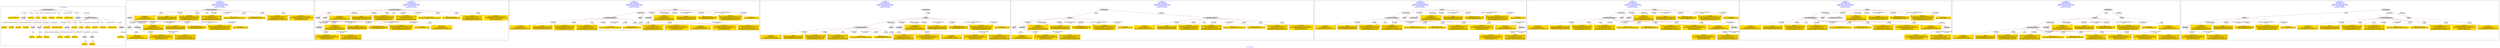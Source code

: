 digraph n0 {
fontcolor="blue"
remincross="true"
label="s21-s-met.json"
subgraph cluster_0 {
label="1-correct model"
n2[style="filled",color="white",fillcolor="lightgray",label="CulturalHeritageObject1"];
n3[shape="plaintext",style="filled",fillcolor="gold",label="dateOfEndOfCreation"];
n4[style="filled",color="white",fillcolor="lightgray",label="Person2"];
n5[shape="plaintext",style="filled",fillcolor="gold",label="dimensions"];
n6[shape="plaintext",style="filled",fillcolor="gold",label="medium"];
n7[shape="plaintext",style="filled",fillcolor="gold",label="creditLine"];
n8[shape="plaintext",style="filled",fillcolor="gold",label="provenance"];
n9[shape="plaintext",style="filled",fillcolor="gold",label="artworkTitle"];
n10[shape="plaintext",style="filled",fillcolor="gold",label="accessionNumber"];
n11[style="filled",color="white",fillcolor="lightgray",label="Concept1"];
n12[style="filled",color="white",fillcolor="lightgray",label="CulturalHeritageObject2"];
n13[shape="plaintext",style="filled",fillcolor="gold",label="dateOfEndOfCreation"];
n14[style="filled",color="white",fillcolor="lightgray",label="Person1"];
n15[shape="plaintext",style="filled",fillcolor="gold",label="dimensions"];
n16[shape="plaintext",style="filled",fillcolor="gold",label="medium"];
n17[shape="plaintext",style="filled",fillcolor="gold",label="creditLine"];
n18[shape="plaintext",style="filled",fillcolor="gold",label="provenance"];
n19[shape="plaintext",style="filled",fillcolor="gold",label="artworkTitle"];
n20[shape="plaintext",style="filled",fillcolor="gold",label="accessionNumber"];
n21[style="filled",color="white",fillcolor="lightgray",label="Concept2"];
n22[shape="plaintext",style="filled",fillcolor="gold",label="nationality"];
n23[shape="plaintext",style="filled",fillcolor="gold",label="birthDate"];
n24[shape="plaintext",style="filled",fillcolor="gold",label="deathDate"];
n25[shape="plaintext",style="filled",fillcolor="gold",label="artistName"];
n26[style="filled",color="white",fillcolor="lightgray",label="Place1"];
n27[style="filled",color="white",fillcolor="lightgray",label="Place2"];
n28[shape="plaintext",style="filled",fillcolor="gold",label="nationality"];
n29[shape="plaintext",style="filled",fillcolor="gold",label="birthDate"];
n30[shape="plaintext",style="filled",fillcolor="gold",label="deathDate"];
n31[shape="plaintext",style="filled",fillcolor="gold",label="artistName"];
n32[style="filled",color="white",fillcolor="lightgray",label="Place3"];
n33[style="filled",color="white",fillcolor="lightgray",label="Place4"];
n34[shape="plaintext",style="filled",fillcolor="gold",label="birthPlace"];
n35[shape="plaintext",style="filled",fillcolor="gold",label="deathPlace"];
n36[shape="plaintext",style="filled",fillcolor="gold",label="birthPlace"];
n37[shape="plaintext",style="filled",fillcolor="gold",label="deathPlace"];
n38[shape="plaintext",style="filled",fillcolor="gold",label="classification"];
n39[shape="plaintext",style="filled",fillcolor="gold",label="classification"];
}
subgraph cluster_1 {
label="candidate 0\nlink coherence:0.0\nnode coherence:0.0\nconfidence:0.5348251834902003\nmapping score:0.3032750611634001\ncost:1900.010002\n-precision:0.21-recall:0.11"
n41[style="filled",color="white",fillcolor="lightgray",label="CulturalHeritageObject1"];
n42[style="filled",color="white",fillcolor="lightgray",label="Person1"];
n43[style="filled",color="white",fillcolor="lightgray",label="Place1"];
n44[style="filled",color="white",fillcolor="lightgray",label="Document1"];
n45[shape="plaintext",style="filled",fillcolor="gold",label="provenance\n[Place,label,0.87]\n[Person,dateOfDeath,0.087]\n[CulturalHeritageObject,provenance,0.043]"];
n46[shape="plaintext",style="filled",fillcolor="gold",label="medium\n[CulturalHeritageObject,medium,0.862]\n[CulturalHeritageObject,description,0.13]\n[Person,biographicalInformation,0.009]"];
n47[shape="plaintext",style="filled",fillcolor="gold",label="provenance\n[Place,label,0.87]\n[Person,dateOfDeath,0.087]\n[CulturalHeritageObject,provenance,0.043]"];
n48[shape="plaintext",style="filled",fillcolor="gold",label="dimensions\n[CulturalHeritageObject,extent,0.929]\n[CulturalHeritageObject,accessionNumber,0.036]\n[Person,dateOfBirth,0.021]\n[Document,classLink,0.013]"];
n49[shape="plaintext",style="filled",fillcolor="gold",label="artworkTitle\n[CulturalHeritageObject,description,0.558]\n[Person,biographicalInformation,0.393]\n[CulturalHeritageObject,title,0.029]\n[CulturalHeritageObject,extent,0.02]"];
n50[shape="plaintext",style="filled",fillcolor="gold",label="birthPlace\n[Place,label,0.669]\n[Person,dateOfBirth,0.212]\n[Person,biographicalInformation,0.065]\n[CulturalHeritageObject,description,0.055]"];
n51[shape="plaintext",style="filled",fillcolor="gold",label="artworkTitle\n[CulturalHeritageObject,description,0.514]\n[Concept,prefLabel,0.222]\n[Document,columnSubClassOfLink,0.178]\n[CulturalHeritageObject,provenance,0.086]"];
n52[shape="plaintext",style="filled",fillcolor="gold",label="medium\n[CulturalHeritageObject,medium,0.862]\n[CulturalHeritageObject,description,0.13]\n[Person,biographicalInformation,0.009]"];
n53[shape="plaintext",style="filled",fillcolor="gold",label="dateOfEndOfCreation\n[CulturalHeritageObject,created,0.556]\n[Person,dateOfDeath,0.444]"];
n54[shape="plaintext",style="filled",fillcolor="gold",label="accessionNumber\n[CulturalHeritageObject,accessionNumber,1.0]"];
n55[shape="plaintext",style="filled",fillcolor="gold",label="dateOfEndOfCreation\n[CulturalHeritageObject,created,1.0]"];
n56[shape="plaintext",style="filled",fillcolor="gold",label="nationality\n[Person,countryAssociatedWithThePerson,0.715]\n[CulturalHeritageObject,provenance,0.129]\n[CulturalHeritageObject,description,0.095]\n[Person,biographicalInformation,0.062]"];
n57[shape="plaintext",style="filled",fillcolor="gold",label="creditLine\n[CulturalHeritageObject,provenance,0.634]\n[Document,classLink,0.143]\n[Document,columnSubClassOfLink,0.126]\n[CulturalHeritageObject,description,0.096]"];
n58[shape="plaintext",style="filled",fillcolor="gold",label="creditLine\n[CulturalHeritageObject,rights,0.792]\n[Document,classLink,0.125]\n[CulturalHeritageObject,extent,0.052]\n[CulturalHeritageObject,description,0.031]"];
n59[shape="plaintext",style="filled",fillcolor="gold",label="artistName\n[Person,nameOfThePerson,1.0]"];
n60[shape="plaintext",style="filled",fillcolor="gold",label="dimensions\n[CulturalHeritageObject,extent,0.929]\n[CulturalHeritageObject,accessionNumber,0.036]\n[Person,dateOfBirth,0.021]\n[Document,classLink,0.013]"];
}
subgraph cluster_2 {
label="candidate 1\nlink coherence:0.0\nnode coherence:0.0\nconfidence:0.5348251834902003\nmapping score:0.3032750611634001\ncost:1900.020004\n-precision:0.21-recall:0.11"
n62[style="filled",color="white",fillcolor="lightgray",label="CulturalHeritageObject1"];
n63[style="filled",color="white",fillcolor="lightgray",label="Person1"];
n64[style="filled",color="white",fillcolor="lightgray",label="Place1"];
n65[style="filled",color="white",fillcolor="lightgray",label="Document1"];
n66[shape="plaintext",style="filled",fillcolor="gold",label="provenance\n[Place,label,0.87]\n[Person,dateOfDeath,0.087]\n[CulturalHeritageObject,provenance,0.043]"];
n67[shape="plaintext",style="filled",fillcolor="gold",label="medium\n[CulturalHeritageObject,medium,0.862]\n[CulturalHeritageObject,description,0.13]\n[Person,biographicalInformation,0.009]"];
n68[shape="plaintext",style="filled",fillcolor="gold",label="provenance\n[Place,label,0.87]\n[Person,dateOfDeath,0.087]\n[CulturalHeritageObject,provenance,0.043]"];
n69[shape="plaintext",style="filled",fillcolor="gold",label="dimensions\n[CulturalHeritageObject,extent,0.929]\n[CulturalHeritageObject,accessionNumber,0.036]\n[Person,dateOfBirth,0.021]\n[Document,classLink,0.013]"];
n70[shape="plaintext",style="filled",fillcolor="gold",label="artworkTitle\n[CulturalHeritageObject,description,0.558]\n[Person,biographicalInformation,0.393]\n[CulturalHeritageObject,title,0.029]\n[CulturalHeritageObject,extent,0.02]"];
n71[shape="plaintext",style="filled",fillcolor="gold",label="birthPlace\n[Place,label,0.669]\n[Person,dateOfBirth,0.212]\n[Person,biographicalInformation,0.065]\n[CulturalHeritageObject,description,0.055]"];
n72[shape="plaintext",style="filled",fillcolor="gold",label="artworkTitle\n[CulturalHeritageObject,description,0.514]\n[Concept,prefLabel,0.222]\n[Document,columnSubClassOfLink,0.178]\n[CulturalHeritageObject,provenance,0.086]"];
n73[shape="plaintext",style="filled",fillcolor="gold",label="medium\n[CulturalHeritageObject,medium,0.862]\n[CulturalHeritageObject,description,0.13]\n[Person,biographicalInformation,0.009]"];
n74[shape="plaintext",style="filled",fillcolor="gold",label="dateOfEndOfCreation\n[CulturalHeritageObject,created,0.556]\n[Person,dateOfDeath,0.444]"];
n75[shape="plaintext",style="filled",fillcolor="gold",label="accessionNumber\n[CulturalHeritageObject,accessionNumber,1.0]"];
n76[shape="plaintext",style="filled",fillcolor="gold",label="dateOfEndOfCreation\n[CulturalHeritageObject,created,1.0]"];
n77[shape="plaintext",style="filled",fillcolor="gold",label="nationality\n[Person,countryAssociatedWithThePerson,0.715]\n[CulturalHeritageObject,provenance,0.129]\n[CulturalHeritageObject,description,0.095]\n[Person,biographicalInformation,0.062]"];
n78[shape="plaintext",style="filled",fillcolor="gold",label="creditLine\n[CulturalHeritageObject,provenance,0.634]\n[Document,classLink,0.143]\n[Document,columnSubClassOfLink,0.126]\n[CulturalHeritageObject,description,0.096]"];
n79[shape="plaintext",style="filled",fillcolor="gold",label="creditLine\n[CulturalHeritageObject,rights,0.792]\n[Document,classLink,0.125]\n[CulturalHeritageObject,extent,0.052]\n[CulturalHeritageObject,description,0.031]"];
n80[shape="plaintext",style="filled",fillcolor="gold",label="artistName\n[Person,nameOfThePerson,1.0]"];
n81[shape="plaintext",style="filled",fillcolor="gold",label="dimensions\n[CulturalHeritageObject,extent,0.929]\n[CulturalHeritageObject,accessionNumber,0.036]\n[Person,dateOfBirth,0.021]\n[Document,classLink,0.013]"];
}
subgraph cluster_3 {
label="candidate 2\nlink coherence:0.0\nnode coherence:0.0\nconfidence:0.5348251834902003\nmapping score:0.3032750611634001\ncost:1900.020004\n-precision:0.21-recall:0.11"
n83[style="filled",color="white",fillcolor="lightgray",label="Person1"];
n84[style="filled",color="white",fillcolor="lightgray",label="CulturalHeritageObject1"];
n85[style="filled",color="white",fillcolor="lightgray",label="Place1"];
n86[style="filled",color="white",fillcolor="lightgray",label="Document1"];
n87[shape="plaintext",style="filled",fillcolor="gold",label="provenance\n[Place,label,0.87]\n[Person,dateOfDeath,0.087]\n[CulturalHeritageObject,provenance,0.043]"];
n88[shape="plaintext",style="filled",fillcolor="gold",label="medium\n[CulturalHeritageObject,medium,0.862]\n[CulturalHeritageObject,description,0.13]\n[Person,biographicalInformation,0.009]"];
n89[shape="plaintext",style="filled",fillcolor="gold",label="provenance\n[Place,label,0.87]\n[Person,dateOfDeath,0.087]\n[CulturalHeritageObject,provenance,0.043]"];
n90[shape="plaintext",style="filled",fillcolor="gold",label="dimensions\n[CulturalHeritageObject,extent,0.929]\n[CulturalHeritageObject,accessionNumber,0.036]\n[Person,dateOfBirth,0.021]\n[Document,classLink,0.013]"];
n91[shape="plaintext",style="filled",fillcolor="gold",label="artworkTitle\n[CulturalHeritageObject,description,0.558]\n[Person,biographicalInformation,0.393]\n[CulturalHeritageObject,title,0.029]\n[CulturalHeritageObject,extent,0.02]"];
n92[shape="plaintext",style="filled",fillcolor="gold",label="birthPlace\n[Place,label,0.669]\n[Person,dateOfBirth,0.212]\n[Person,biographicalInformation,0.065]\n[CulturalHeritageObject,description,0.055]"];
n93[shape="plaintext",style="filled",fillcolor="gold",label="artworkTitle\n[CulturalHeritageObject,description,0.514]\n[Concept,prefLabel,0.222]\n[Document,columnSubClassOfLink,0.178]\n[CulturalHeritageObject,provenance,0.086]"];
n94[shape="plaintext",style="filled",fillcolor="gold",label="medium\n[CulturalHeritageObject,medium,0.862]\n[CulturalHeritageObject,description,0.13]\n[Person,biographicalInformation,0.009]"];
n95[shape="plaintext",style="filled",fillcolor="gold",label="dateOfEndOfCreation\n[CulturalHeritageObject,created,0.556]\n[Person,dateOfDeath,0.444]"];
n96[shape="plaintext",style="filled",fillcolor="gold",label="accessionNumber\n[CulturalHeritageObject,accessionNumber,1.0]"];
n97[shape="plaintext",style="filled",fillcolor="gold",label="dateOfEndOfCreation\n[CulturalHeritageObject,created,1.0]"];
n98[shape="plaintext",style="filled",fillcolor="gold",label="nationality\n[Person,countryAssociatedWithThePerson,0.715]\n[CulturalHeritageObject,provenance,0.129]\n[CulturalHeritageObject,description,0.095]\n[Person,biographicalInformation,0.062]"];
n99[shape="plaintext",style="filled",fillcolor="gold",label="creditLine\n[CulturalHeritageObject,provenance,0.634]\n[Document,classLink,0.143]\n[Document,columnSubClassOfLink,0.126]\n[CulturalHeritageObject,description,0.096]"];
n100[shape="plaintext",style="filled",fillcolor="gold",label="creditLine\n[CulturalHeritageObject,rights,0.792]\n[Document,classLink,0.125]\n[CulturalHeritageObject,extent,0.052]\n[CulturalHeritageObject,description,0.031]"];
n101[shape="plaintext",style="filled",fillcolor="gold",label="artistName\n[Person,nameOfThePerson,1.0]"];
n102[shape="plaintext",style="filled",fillcolor="gold",label="dimensions\n[CulturalHeritageObject,extent,0.929]\n[CulturalHeritageObject,accessionNumber,0.036]\n[Person,dateOfBirth,0.021]\n[Document,classLink,0.013]"];
}
subgraph cluster_4 {
label="candidate 3\nlink coherence:0.0\nnode coherence:0.0\nconfidence:0.5348251834902003\nmapping score:0.3032750611634001\ncost:2000.020004\n-precision:0.2-recall:0.11"
n104[style="filled",color="white",fillcolor="lightgray",label="Person1"];
n105[style="filled",color="white",fillcolor="lightgray",label="CulturalHeritageObject1"];
n106[style="filled",color="white",fillcolor="lightgray",label="Place1"];
n107[style="filled",color="white",fillcolor="lightgray",label="Document1"];
n108[style="filled",color="white",fillcolor="lightgray",label="ProvidedCHO1"];
n109[shape="plaintext",style="filled",fillcolor="gold",label="provenance\n[Place,label,0.87]\n[Person,dateOfDeath,0.087]\n[CulturalHeritageObject,provenance,0.043]"];
n110[shape="plaintext",style="filled",fillcolor="gold",label="medium\n[CulturalHeritageObject,medium,0.862]\n[CulturalHeritageObject,description,0.13]\n[Person,biographicalInformation,0.009]"];
n111[shape="plaintext",style="filled",fillcolor="gold",label="provenance\n[Place,label,0.87]\n[Person,dateOfDeath,0.087]\n[CulturalHeritageObject,provenance,0.043]"];
n112[shape="plaintext",style="filled",fillcolor="gold",label="dimensions\n[CulturalHeritageObject,extent,0.929]\n[CulturalHeritageObject,accessionNumber,0.036]\n[Person,dateOfBirth,0.021]\n[Document,classLink,0.013]"];
n113[shape="plaintext",style="filled",fillcolor="gold",label="artworkTitle\n[CulturalHeritageObject,description,0.558]\n[Person,biographicalInformation,0.393]\n[CulturalHeritageObject,title,0.029]\n[CulturalHeritageObject,extent,0.02]"];
n114[shape="plaintext",style="filled",fillcolor="gold",label="birthPlace\n[Place,label,0.669]\n[Person,dateOfBirth,0.212]\n[Person,biographicalInformation,0.065]\n[CulturalHeritageObject,description,0.055]"];
n115[shape="plaintext",style="filled",fillcolor="gold",label="artworkTitle\n[CulturalHeritageObject,description,0.514]\n[Concept,prefLabel,0.222]\n[Document,columnSubClassOfLink,0.178]\n[CulturalHeritageObject,provenance,0.086]"];
n116[shape="plaintext",style="filled",fillcolor="gold",label="medium\n[CulturalHeritageObject,medium,0.862]\n[CulturalHeritageObject,description,0.13]\n[Person,biographicalInformation,0.009]"];
n117[shape="plaintext",style="filled",fillcolor="gold",label="dateOfEndOfCreation\n[CulturalHeritageObject,created,0.556]\n[Person,dateOfDeath,0.444]"];
n118[shape="plaintext",style="filled",fillcolor="gold",label="accessionNumber\n[CulturalHeritageObject,accessionNumber,1.0]"];
n119[shape="plaintext",style="filled",fillcolor="gold",label="dateOfEndOfCreation\n[CulturalHeritageObject,created,1.0]"];
n120[shape="plaintext",style="filled",fillcolor="gold",label="nationality\n[Person,countryAssociatedWithThePerson,0.715]\n[CulturalHeritageObject,provenance,0.129]\n[CulturalHeritageObject,description,0.095]\n[Person,biographicalInformation,0.062]"];
n121[shape="plaintext",style="filled",fillcolor="gold",label="creditLine\n[CulturalHeritageObject,provenance,0.634]\n[Document,classLink,0.143]\n[Document,columnSubClassOfLink,0.126]\n[CulturalHeritageObject,description,0.096]"];
n122[shape="plaintext",style="filled",fillcolor="gold",label="creditLine\n[CulturalHeritageObject,rights,0.792]\n[Document,classLink,0.125]\n[CulturalHeritageObject,extent,0.052]\n[CulturalHeritageObject,description,0.031]"];
n123[shape="plaintext",style="filled",fillcolor="gold",label="artistName\n[Person,nameOfThePerson,1.0]"];
n124[shape="plaintext",style="filled",fillcolor="gold",label="dimensions\n[CulturalHeritageObject,extent,0.929]\n[CulturalHeritageObject,accessionNumber,0.036]\n[Person,dateOfBirth,0.021]\n[Document,classLink,0.013]"];
}
subgraph cluster_5 {
label="candidate 4\nlink coherence:0.0\nnode coherence:0.0\nconfidence:0.5348251834902003\nmapping score:0.3032750611634001\ncost:2000.020004\n-precision:0.2-recall:0.11"
n126[style="filled",color="white",fillcolor="lightgray",label="Person1"];
n127[style="filled",color="white",fillcolor="lightgray",label="Place1"];
n128[style="filled",color="white",fillcolor="lightgray",label="Document1"];
n129[style="filled",color="white",fillcolor="lightgray",label="ProvidedCHO1"];
n130[style="filled",color="white",fillcolor="lightgray",label="CulturalHeritageObject1"];
n131[shape="plaintext",style="filled",fillcolor="gold",label="provenance\n[Place,label,0.87]\n[Person,dateOfDeath,0.087]\n[CulturalHeritageObject,provenance,0.043]"];
n132[shape="plaintext",style="filled",fillcolor="gold",label="medium\n[CulturalHeritageObject,medium,0.862]\n[CulturalHeritageObject,description,0.13]\n[Person,biographicalInformation,0.009]"];
n133[shape="plaintext",style="filled",fillcolor="gold",label="provenance\n[Place,label,0.87]\n[Person,dateOfDeath,0.087]\n[CulturalHeritageObject,provenance,0.043]"];
n134[shape="plaintext",style="filled",fillcolor="gold",label="dimensions\n[CulturalHeritageObject,extent,0.929]\n[CulturalHeritageObject,accessionNumber,0.036]\n[Person,dateOfBirth,0.021]\n[Document,classLink,0.013]"];
n135[shape="plaintext",style="filled",fillcolor="gold",label="artworkTitle\n[CulturalHeritageObject,description,0.558]\n[Person,biographicalInformation,0.393]\n[CulturalHeritageObject,title,0.029]\n[CulturalHeritageObject,extent,0.02]"];
n136[shape="plaintext",style="filled",fillcolor="gold",label="birthPlace\n[Place,label,0.669]\n[Person,dateOfBirth,0.212]\n[Person,biographicalInformation,0.065]\n[CulturalHeritageObject,description,0.055]"];
n137[shape="plaintext",style="filled",fillcolor="gold",label="artworkTitle\n[CulturalHeritageObject,description,0.514]\n[Concept,prefLabel,0.222]\n[Document,columnSubClassOfLink,0.178]\n[CulturalHeritageObject,provenance,0.086]"];
n138[shape="plaintext",style="filled",fillcolor="gold",label="medium\n[CulturalHeritageObject,medium,0.862]\n[CulturalHeritageObject,description,0.13]\n[Person,biographicalInformation,0.009]"];
n139[shape="plaintext",style="filled",fillcolor="gold",label="dateOfEndOfCreation\n[CulturalHeritageObject,created,0.556]\n[Person,dateOfDeath,0.444]"];
n140[shape="plaintext",style="filled",fillcolor="gold",label="accessionNumber\n[CulturalHeritageObject,accessionNumber,1.0]"];
n141[shape="plaintext",style="filled",fillcolor="gold",label="dateOfEndOfCreation\n[CulturalHeritageObject,created,1.0]"];
n142[shape="plaintext",style="filled",fillcolor="gold",label="nationality\n[Person,countryAssociatedWithThePerson,0.715]\n[CulturalHeritageObject,provenance,0.129]\n[CulturalHeritageObject,description,0.095]\n[Person,biographicalInformation,0.062]"];
n143[shape="plaintext",style="filled",fillcolor="gold",label="creditLine\n[CulturalHeritageObject,provenance,0.634]\n[Document,classLink,0.143]\n[Document,columnSubClassOfLink,0.126]\n[CulturalHeritageObject,description,0.096]"];
n144[shape="plaintext",style="filled",fillcolor="gold",label="creditLine\n[CulturalHeritageObject,rights,0.792]\n[Document,classLink,0.125]\n[CulturalHeritageObject,extent,0.052]\n[CulturalHeritageObject,description,0.031]"];
n145[shape="plaintext",style="filled",fillcolor="gold",label="artistName\n[Person,nameOfThePerson,1.0]"];
n146[shape="plaintext",style="filled",fillcolor="gold",label="dimensions\n[CulturalHeritageObject,extent,0.929]\n[CulturalHeritageObject,accessionNumber,0.036]\n[Person,dateOfBirth,0.021]\n[Document,classLink,0.013]"];
}
subgraph cluster_6 {
label="candidate 5\nlink coherence:0.0\nnode coherence:0.0\nconfidence:0.5348251834902003\nmapping score:0.3032750611634001\ncost:2000.020004\n-precision:0.2-recall:0.11"
n148[style="filled",color="white",fillcolor="lightgray",label="Person1"];
n149[style="filled",color="white",fillcolor="lightgray",label="CulturalHeritageObject1"];
n150[style="filled",color="white",fillcolor="lightgray",label="Place1"];
n151[style="filled",color="white",fillcolor="lightgray",label="OnlineAccount1"];
n152[style="filled",color="white",fillcolor="lightgray",label="Document1"];
n153[shape="plaintext",style="filled",fillcolor="gold",label="provenance\n[Place,label,0.87]\n[Person,dateOfDeath,0.087]\n[CulturalHeritageObject,provenance,0.043]"];
n154[shape="plaintext",style="filled",fillcolor="gold",label="medium\n[CulturalHeritageObject,medium,0.862]\n[CulturalHeritageObject,description,0.13]\n[Person,biographicalInformation,0.009]"];
n155[shape="plaintext",style="filled",fillcolor="gold",label="provenance\n[Place,label,0.87]\n[Person,dateOfDeath,0.087]\n[CulturalHeritageObject,provenance,0.043]"];
n156[shape="plaintext",style="filled",fillcolor="gold",label="dimensions\n[CulturalHeritageObject,extent,0.929]\n[CulturalHeritageObject,accessionNumber,0.036]\n[Person,dateOfBirth,0.021]\n[Document,classLink,0.013]"];
n157[shape="plaintext",style="filled",fillcolor="gold",label="artworkTitle\n[CulturalHeritageObject,description,0.558]\n[Person,biographicalInformation,0.393]\n[CulturalHeritageObject,title,0.029]\n[CulturalHeritageObject,extent,0.02]"];
n158[shape="plaintext",style="filled",fillcolor="gold",label="birthPlace\n[Place,label,0.669]\n[Person,dateOfBirth,0.212]\n[Person,biographicalInformation,0.065]\n[CulturalHeritageObject,description,0.055]"];
n159[shape="plaintext",style="filled",fillcolor="gold",label="artworkTitle\n[CulturalHeritageObject,description,0.514]\n[Concept,prefLabel,0.222]\n[Document,columnSubClassOfLink,0.178]\n[CulturalHeritageObject,provenance,0.086]"];
n160[shape="plaintext",style="filled",fillcolor="gold",label="medium\n[CulturalHeritageObject,medium,0.862]\n[CulturalHeritageObject,description,0.13]\n[Person,biographicalInformation,0.009]"];
n161[shape="plaintext",style="filled",fillcolor="gold",label="dateOfEndOfCreation\n[CulturalHeritageObject,created,0.556]\n[Person,dateOfDeath,0.444]"];
n162[shape="plaintext",style="filled",fillcolor="gold",label="accessionNumber\n[CulturalHeritageObject,accessionNumber,1.0]"];
n163[shape="plaintext",style="filled",fillcolor="gold",label="dateOfEndOfCreation\n[CulturalHeritageObject,created,1.0]"];
n164[shape="plaintext",style="filled",fillcolor="gold",label="nationality\n[Person,countryAssociatedWithThePerson,0.715]\n[CulturalHeritageObject,provenance,0.129]\n[CulturalHeritageObject,description,0.095]\n[Person,biographicalInformation,0.062]"];
n165[shape="plaintext",style="filled",fillcolor="gold",label="creditLine\n[CulturalHeritageObject,provenance,0.634]\n[Document,classLink,0.143]\n[Document,columnSubClassOfLink,0.126]\n[CulturalHeritageObject,description,0.096]"];
n166[shape="plaintext",style="filled",fillcolor="gold",label="creditLine\n[CulturalHeritageObject,rights,0.792]\n[Document,classLink,0.125]\n[CulturalHeritageObject,extent,0.052]\n[CulturalHeritageObject,description,0.031]"];
n167[shape="plaintext",style="filled",fillcolor="gold",label="artistName\n[Person,nameOfThePerson,1.0]"];
n168[shape="plaintext",style="filled",fillcolor="gold",label="dimensions\n[CulturalHeritageObject,extent,0.929]\n[CulturalHeritageObject,accessionNumber,0.036]\n[Person,dateOfBirth,0.021]\n[Document,classLink,0.013]"];
}
subgraph cluster_7 {
label="candidate 6\nlink coherence:0.0\nnode coherence:0.0\nconfidence:0.5348251834902003\nmapping score:0.3032750611634001\ncost:2000.020004\n-precision:0.2-recall:0.11"
n170[style="filled",color="white",fillcolor="lightgray",label="Person1"];
n171[style="filled",color="white",fillcolor="lightgray",label="CulturalHeritageObject1"];
n172[style="filled",color="white",fillcolor="lightgray",label="Place1"];
n173[style="filled",color="white",fillcolor="lightgray",label="Person1"];
n174[style="filled",color="white",fillcolor="lightgray",label="Document1"];
n175[shape="plaintext",style="filled",fillcolor="gold",label="provenance\n[Place,label,0.87]\n[Person,dateOfDeath,0.087]\n[CulturalHeritageObject,provenance,0.043]"];
n176[shape="plaintext",style="filled",fillcolor="gold",label="medium\n[CulturalHeritageObject,medium,0.862]\n[CulturalHeritageObject,description,0.13]\n[Person,biographicalInformation,0.009]"];
n177[shape="plaintext",style="filled",fillcolor="gold",label="provenance\n[Place,label,0.87]\n[Person,dateOfDeath,0.087]\n[CulturalHeritageObject,provenance,0.043]"];
n178[shape="plaintext",style="filled",fillcolor="gold",label="dimensions\n[CulturalHeritageObject,extent,0.929]\n[CulturalHeritageObject,accessionNumber,0.036]\n[Person,dateOfBirth,0.021]\n[Document,classLink,0.013]"];
n179[shape="plaintext",style="filled",fillcolor="gold",label="artworkTitle\n[CulturalHeritageObject,description,0.558]\n[Person,biographicalInformation,0.393]\n[CulturalHeritageObject,title,0.029]\n[CulturalHeritageObject,extent,0.02]"];
n180[shape="plaintext",style="filled",fillcolor="gold",label="birthPlace\n[Place,label,0.669]\n[Person,dateOfBirth,0.212]\n[Person,biographicalInformation,0.065]\n[CulturalHeritageObject,description,0.055]"];
n181[shape="plaintext",style="filled",fillcolor="gold",label="artworkTitle\n[CulturalHeritageObject,description,0.514]\n[Concept,prefLabel,0.222]\n[Document,columnSubClassOfLink,0.178]\n[CulturalHeritageObject,provenance,0.086]"];
n182[shape="plaintext",style="filled",fillcolor="gold",label="medium\n[CulturalHeritageObject,medium,0.862]\n[CulturalHeritageObject,description,0.13]\n[Person,biographicalInformation,0.009]"];
n183[shape="plaintext",style="filled",fillcolor="gold",label="dateOfEndOfCreation\n[CulturalHeritageObject,created,0.556]\n[Person,dateOfDeath,0.444]"];
n184[shape="plaintext",style="filled",fillcolor="gold",label="accessionNumber\n[CulturalHeritageObject,accessionNumber,1.0]"];
n185[shape="plaintext",style="filled",fillcolor="gold",label="dateOfEndOfCreation\n[CulturalHeritageObject,created,1.0]"];
n186[shape="plaintext",style="filled",fillcolor="gold",label="nationality\n[Person,countryAssociatedWithThePerson,0.715]\n[CulturalHeritageObject,provenance,0.129]\n[CulturalHeritageObject,description,0.095]\n[Person,biographicalInformation,0.062]"];
n187[shape="plaintext",style="filled",fillcolor="gold",label="creditLine\n[CulturalHeritageObject,provenance,0.634]\n[Document,classLink,0.143]\n[Document,columnSubClassOfLink,0.126]\n[CulturalHeritageObject,description,0.096]"];
n188[shape="plaintext",style="filled",fillcolor="gold",label="creditLine\n[CulturalHeritageObject,rights,0.792]\n[Document,classLink,0.125]\n[CulturalHeritageObject,extent,0.052]\n[CulturalHeritageObject,description,0.031]"];
n189[shape="plaintext",style="filled",fillcolor="gold",label="artistName\n[Person,nameOfThePerson,1.0]"];
n190[shape="plaintext",style="filled",fillcolor="gold",label="dimensions\n[CulturalHeritageObject,extent,0.929]\n[CulturalHeritageObject,accessionNumber,0.036]\n[Person,dateOfBirth,0.021]\n[Document,classLink,0.013]"];
}
subgraph cluster_8 {
label="candidate 7\nlink coherence:0.0\nnode coherence:0.0\nconfidence:0.5348251834902003\nmapping score:0.3032750611634001\ncost:2000.030006\n-precision:0.2-recall:0.11"
n192[style="filled",color="white",fillcolor="lightgray",label="Person1"];
n193[style="filled",color="white",fillcolor="lightgray",label="CulturalHeritageObject1"];
n194[style="filled",color="white",fillcolor="lightgray",label="Place1"];
n195[style="filled",color="white",fillcolor="lightgray",label="OnlineEcommerceAccount1"];
n196[style="filled",color="white",fillcolor="lightgray",label="Document1"];
n197[shape="plaintext",style="filled",fillcolor="gold",label="provenance\n[Place,label,0.87]\n[Person,dateOfDeath,0.087]\n[CulturalHeritageObject,provenance,0.043]"];
n198[shape="plaintext",style="filled",fillcolor="gold",label="medium\n[CulturalHeritageObject,medium,0.862]\n[CulturalHeritageObject,description,0.13]\n[Person,biographicalInformation,0.009]"];
n199[shape="plaintext",style="filled",fillcolor="gold",label="provenance\n[Place,label,0.87]\n[Person,dateOfDeath,0.087]\n[CulturalHeritageObject,provenance,0.043]"];
n200[shape="plaintext",style="filled",fillcolor="gold",label="dimensions\n[CulturalHeritageObject,extent,0.929]\n[CulturalHeritageObject,accessionNumber,0.036]\n[Person,dateOfBirth,0.021]\n[Document,classLink,0.013]"];
n201[shape="plaintext",style="filled",fillcolor="gold",label="artworkTitle\n[CulturalHeritageObject,description,0.558]\n[Person,biographicalInformation,0.393]\n[CulturalHeritageObject,title,0.029]\n[CulturalHeritageObject,extent,0.02]"];
n202[shape="plaintext",style="filled",fillcolor="gold",label="birthPlace\n[Place,label,0.669]\n[Person,dateOfBirth,0.212]\n[Person,biographicalInformation,0.065]\n[CulturalHeritageObject,description,0.055]"];
n203[shape="plaintext",style="filled",fillcolor="gold",label="artworkTitle\n[CulturalHeritageObject,description,0.514]\n[Concept,prefLabel,0.222]\n[Document,columnSubClassOfLink,0.178]\n[CulturalHeritageObject,provenance,0.086]"];
n204[shape="plaintext",style="filled",fillcolor="gold",label="medium\n[CulturalHeritageObject,medium,0.862]\n[CulturalHeritageObject,description,0.13]\n[Person,biographicalInformation,0.009]"];
n205[shape="plaintext",style="filled",fillcolor="gold",label="dateOfEndOfCreation\n[CulturalHeritageObject,created,0.556]\n[Person,dateOfDeath,0.444]"];
n206[shape="plaintext",style="filled",fillcolor="gold",label="accessionNumber\n[CulturalHeritageObject,accessionNumber,1.0]"];
n207[shape="plaintext",style="filled",fillcolor="gold",label="dateOfEndOfCreation\n[CulturalHeritageObject,created,1.0]"];
n208[shape="plaintext",style="filled",fillcolor="gold",label="nationality\n[Person,countryAssociatedWithThePerson,0.715]\n[CulturalHeritageObject,provenance,0.129]\n[CulturalHeritageObject,description,0.095]\n[Person,biographicalInformation,0.062]"];
n209[shape="plaintext",style="filled",fillcolor="gold",label="creditLine\n[CulturalHeritageObject,provenance,0.634]\n[Document,classLink,0.143]\n[Document,columnSubClassOfLink,0.126]\n[CulturalHeritageObject,description,0.096]"];
n210[shape="plaintext",style="filled",fillcolor="gold",label="creditLine\n[CulturalHeritageObject,rights,0.792]\n[Document,classLink,0.125]\n[CulturalHeritageObject,extent,0.052]\n[CulturalHeritageObject,description,0.031]"];
n211[shape="plaintext",style="filled",fillcolor="gold",label="artistName\n[Person,nameOfThePerson,1.0]"];
n212[shape="plaintext",style="filled",fillcolor="gold",label="dimensions\n[CulturalHeritageObject,extent,0.929]\n[CulturalHeritageObject,accessionNumber,0.036]\n[Person,dateOfBirth,0.021]\n[Document,classLink,0.013]"];
}
subgraph cluster_9 {
label="candidate 8\nlink coherence:0.0\nnode coherence:0.0\nconfidence:0.5348251834902003\nmapping score:0.3032750611634001\ncost:2000.030006\n-precision:0.2-recall:0.11"
n214[style="filled",color="white",fillcolor="lightgray",label="Person1"];
n215[style="filled",color="white",fillcolor="lightgray",label="CulturalHeritageObject1"];
n216[style="filled",color="white",fillcolor="lightgray",label="Document1"];
n217[style="filled",color="white",fillcolor="lightgray",label="ProvidedCHO1"];
n218[style="filled",color="white",fillcolor="lightgray",label="Place1"];
n219[shape="plaintext",style="filled",fillcolor="gold",label="provenance\n[Place,label,0.87]\n[Person,dateOfDeath,0.087]\n[CulturalHeritageObject,provenance,0.043]"];
n220[shape="plaintext",style="filled",fillcolor="gold",label="medium\n[CulturalHeritageObject,medium,0.862]\n[CulturalHeritageObject,description,0.13]\n[Person,biographicalInformation,0.009]"];
n221[shape="plaintext",style="filled",fillcolor="gold",label="provenance\n[Place,label,0.87]\n[Person,dateOfDeath,0.087]\n[CulturalHeritageObject,provenance,0.043]"];
n222[shape="plaintext",style="filled",fillcolor="gold",label="dimensions\n[CulturalHeritageObject,extent,0.929]\n[CulturalHeritageObject,accessionNumber,0.036]\n[Person,dateOfBirth,0.021]\n[Document,classLink,0.013]"];
n223[shape="plaintext",style="filled",fillcolor="gold",label="artworkTitle\n[CulturalHeritageObject,description,0.558]\n[Person,biographicalInformation,0.393]\n[CulturalHeritageObject,title,0.029]\n[CulturalHeritageObject,extent,0.02]"];
n224[shape="plaintext",style="filled",fillcolor="gold",label="birthPlace\n[Place,label,0.669]\n[Person,dateOfBirth,0.212]\n[Person,biographicalInformation,0.065]\n[CulturalHeritageObject,description,0.055]"];
n225[shape="plaintext",style="filled",fillcolor="gold",label="artworkTitle\n[CulturalHeritageObject,description,0.514]\n[Concept,prefLabel,0.222]\n[Document,columnSubClassOfLink,0.178]\n[CulturalHeritageObject,provenance,0.086]"];
n226[shape="plaintext",style="filled",fillcolor="gold",label="medium\n[CulturalHeritageObject,medium,0.862]\n[CulturalHeritageObject,description,0.13]\n[Person,biographicalInformation,0.009]"];
n227[shape="plaintext",style="filled",fillcolor="gold",label="dateOfEndOfCreation\n[CulturalHeritageObject,created,0.556]\n[Person,dateOfDeath,0.444]"];
n228[shape="plaintext",style="filled",fillcolor="gold",label="accessionNumber\n[CulturalHeritageObject,accessionNumber,1.0]"];
n229[shape="plaintext",style="filled",fillcolor="gold",label="dateOfEndOfCreation\n[CulturalHeritageObject,created,1.0]"];
n230[shape="plaintext",style="filled",fillcolor="gold",label="nationality\n[Person,countryAssociatedWithThePerson,0.715]\n[CulturalHeritageObject,provenance,0.129]\n[CulturalHeritageObject,description,0.095]\n[Person,biographicalInformation,0.062]"];
n231[shape="plaintext",style="filled",fillcolor="gold",label="creditLine\n[CulturalHeritageObject,provenance,0.634]\n[Document,classLink,0.143]\n[Document,columnSubClassOfLink,0.126]\n[CulturalHeritageObject,description,0.096]"];
n232[shape="plaintext",style="filled",fillcolor="gold",label="creditLine\n[CulturalHeritageObject,rights,0.792]\n[Document,classLink,0.125]\n[CulturalHeritageObject,extent,0.052]\n[CulturalHeritageObject,description,0.031]"];
n233[shape="plaintext",style="filled",fillcolor="gold",label="artistName\n[Person,nameOfThePerson,1.0]"];
n234[shape="plaintext",style="filled",fillcolor="gold",label="dimensions\n[CulturalHeritageObject,extent,0.929]\n[CulturalHeritageObject,accessionNumber,0.036]\n[Person,dateOfBirth,0.021]\n[Document,classLink,0.013]"];
}
subgraph cluster_10 {
label="candidate 9\nlink coherence:0.0\nnode coherence:0.0\nconfidence:0.5348251834902003\nmapping score:0.3032750611634001\ncost:2000.030006\n-precision:0.2-recall:0.11"
n236[style="filled",color="white",fillcolor="lightgray",label="Person1"];
n237[style="filled",color="white",fillcolor="lightgray",label="Document1"];
n238[style="filled",color="white",fillcolor="lightgray",label="ProvidedCHO1"];
n239[style="filled",color="white",fillcolor="lightgray",label="CulturalHeritageObject1"];
n240[style="filled",color="white",fillcolor="lightgray",label="Place1"];
n241[shape="plaintext",style="filled",fillcolor="gold",label="provenance\n[Place,label,0.87]\n[Person,dateOfDeath,0.087]\n[CulturalHeritageObject,provenance,0.043]"];
n242[shape="plaintext",style="filled",fillcolor="gold",label="medium\n[CulturalHeritageObject,medium,0.862]\n[CulturalHeritageObject,description,0.13]\n[Person,biographicalInformation,0.009]"];
n243[shape="plaintext",style="filled",fillcolor="gold",label="provenance\n[Place,label,0.87]\n[Person,dateOfDeath,0.087]\n[CulturalHeritageObject,provenance,0.043]"];
n244[shape="plaintext",style="filled",fillcolor="gold",label="dimensions\n[CulturalHeritageObject,extent,0.929]\n[CulturalHeritageObject,accessionNumber,0.036]\n[Person,dateOfBirth,0.021]\n[Document,classLink,0.013]"];
n245[shape="plaintext",style="filled",fillcolor="gold",label="artworkTitle\n[CulturalHeritageObject,description,0.558]\n[Person,biographicalInformation,0.393]\n[CulturalHeritageObject,title,0.029]\n[CulturalHeritageObject,extent,0.02]"];
n246[shape="plaintext",style="filled",fillcolor="gold",label="birthPlace\n[Place,label,0.669]\n[Person,dateOfBirth,0.212]\n[Person,biographicalInformation,0.065]\n[CulturalHeritageObject,description,0.055]"];
n247[shape="plaintext",style="filled",fillcolor="gold",label="artworkTitle\n[CulturalHeritageObject,description,0.514]\n[Concept,prefLabel,0.222]\n[Document,columnSubClassOfLink,0.178]\n[CulturalHeritageObject,provenance,0.086]"];
n248[shape="plaintext",style="filled",fillcolor="gold",label="medium\n[CulturalHeritageObject,medium,0.862]\n[CulturalHeritageObject,description,0.13]\n[Person,biographicalInformation,0.009]"];
n249[shape="plaintext",style="filled",fillcolor="gold",label="dateOfEndOfCreation\n[CulturalHeritageObject,created,0.556]\n[Person,dateOfDeath,0.444]"];
n250[shape="plaintext",style="filled",fillcolor="gold",label="accessionNumber\n[CulturalHeritageObject,accessionNumber,1.0]"];
n251[shape="plaintext",style="filled",fillcolor="gold",label="dateOfEndOfCreation\n[CulturalHeritageObject,created,1.0]"];
n252[shape="plaintext",style="filled",fillcolor="gold",label="nationality\n[Person,countryAssociatedWithThePerson,0.715]\n[CulturalHeritageObject,provenance,0.129]\n[CulturalHeritageObject,description,0.095]\n[Person,biographicalInformation,0.062]"];
n253[shape="plaintext",style="filled",fillcolor="gold",label="creditLine\n[CulturalHeritageObject,provenance,0.634]\n[Document,classLink,0.143]\n[Document,columnSubClassOfLink,0.126]\n[CulturalHeritageObject,description,0.096]"];
n254[shape="plaintext",style="filled",fillcolor="gold",label="creditLine\n[CulturalHeritageObject,rights,0.792]\n[Document,classLink,0.125]\n[CulturalHeritageObject,extent,0.052]\n[CulturalHeritageObject,description,0.031]"];
n255[shape="plaintext",style="filled",fillcolor="gold",label="artistName\n[Person,nameOfThePerson,1.0]"];
n256[shape="plaintext",style="filled",fillcolor="gold",label="dimensions\n[CulturalHeritageObject,extent,0.929]\n[CulturalHeritageObject,accessionNumber,0.036]\n[Person,dateOfBirth,0.021]\n[Document,classLink,0.013]"];
}
n2 -> n3[color="brown",fontcolor="black",label="created"]
n2 -> n4[color="brown",fontcolor="black",label="creator"]
n2 -> n5[color="brown",fontcolor="black",label="extent"]
n2 -> n6[color="brown",fontcolor="black",label="medium"]
n2 -> n7[color="brown",fontcolor="black",label="provenance"]
n2 -> n8[color="brown",fontcolor="black",label="provenance"]
n2 -> n9[color="brown",fontcolor="black",label="title"]
n2 -> n10[color="brown",fontcolor="black",label="accessionNumber"]
n2 -> n11[color="brown",fontcolor="black",label="hasType"]
n2 -> n12[color="brown",fontcolor="black",label="isRelatedTo"]
n12 -> n13[color="brown",fontcolor="black",label="created"]
n12 -> n14[color="brown",fontcolor="black",label="creator"]
n12 -> n15[color="brown",fontcolor="black",label="extent"]
n12 -> n16[color="brown",fontcolor="black",label="medium"]
n12 -> n17[color="brown",fontcolor="black",label="provenance"]
n12 -> n18[color="brown",fontcolor="black",label="provenance"]
n12 -> n19[color="brown",fontcolor="black",label="title"]
n12 -> n20[color="brown",fontcolor="black",label="accessionNumber"]
n12 -> n21[color="brown",fontcolor="black",label="hasType"]
n14 -> n22[color="brown",fontcolor="black",label="countryAssociatedWithThePerson"]
n14 -> n23[color="brown",fontcolor="black",label="dateOfBirth"]
n14 -> n24[color="brown",fontcolor="black",label="dateOfDeath"]
n14 -> n25[color="brown",fontcolor="black",label="nameOfThePerson"]
n14 -> n26[color="brown",fontcolor="black",label="placeOfBirth"]
n14 -> n27[color="brown",fontcolor="black",label="placeOfDeath"]
n4 -> n28[color="brown",fontcolor="black",label="countryAssociatedWithThePerson"]
n4 -> n29[color="brown",fontcolor="black",label="dateOfBirth"]
n4 -> n30[color="brown",fontcolor="black",label="dateOfDeath"]
n4 -> n31[color="brown",fontcolor="black",label="nameOfThePerson"]
n4 -> n32[color="brown",fontcolor="black",label="placeOfBirth"]
n4 -> n33[color="brown",fontcolor="black",label="placeOfDeath"]
n26 -> n34[color="brown",fontcolor="black",label="label"]
n27 -> n35[color="brown",fontcolor="black",label="label"]
n32 -> n36[color="brown",fontcolor="black",label="label"]
n33 -> n37[color="brown",fontcolor="black",label="label"]
n11 -> n38[color="brown",fontcolor="black",label="prefLabel"]
n21 -> n39[color="brown",fontcolor="black",label="prefLabel"]
n41 -> n42[color="brown",fontcolor="black",label="sitter\nw=100.0"]
n42 -> n43[color="brown",fontcolor="black",label="placeOfDeath\nw=100.0"]
n42 -> n44[color="brown",fontcolor="black",label="workplaceHomepage\nw=100.010002"]
n41 -> n45[color="brown",fontcolor="black",label="provenance\nw=100.0"]
n41 -> n46[color="brown",fontcolor="black",label="medium\nw=100.0"]
n43 -> n47[color="brown",fontcolor="black",label="label\nw=100.0"]
n44 -> n48[color="brown",fontcolor="black",label="classLink\nw=100.0"]
n41 -> n49[color="brown",fontcolor="black",label="title\nw=100.0"]
n42 -> n50[color="brown",fontcolor="black",label="dateOfBirth\nw=100.0"]
n41 -> n51[color="brown",fontcolor="black",label="description\nw=100.0"]
n42 -> n52[color="brown",fontcolor="black",label="biographicalInformation\nw=100.0"]
n42 -> n53[color="brown",fontcolor="black",label="dateOfDeath\nw=100.0"]
n41 -> n54[color="brown",fontcolor="black",label="accessionNumber\nw=100.0"]
n41 -> n55[color="brown",fontcolor="black",label="created\nw=100.0"]
n42 -> n56[color="brown",fontcolor="black",label="countryAssociatedWithThePerson\nw=100.0"]
n44 -> n57[color="brown",fontcolor="black",label="columnSubClassOfLink\nw=100.0"]
n41 -> n58[color="brown",fontcolor="black",label="rights\nw=100.0"]
n42 -> n59[color="brown",fontcolor="black",label="nameOfThePerson\nw=100.0"]
n41 -> n60[color="brown",fontcolor="black",label="extent\nw=100.0"]
n62 -> n63[color="brown",fontcolor="black",label="sitter\nw=100.0"]
n62 -> n64[color="brown",fontcolor="black",label="hasType\nw=100.010002"]
n63 -> n65[color="brown",fontcolor="black",label="workplaceHomepage\nw=100.010002"]
n62 -> n66[color="brown",fontcolor="black",label="provenance\nw=100.0"]
n62 -> n67[color="brown",fontcolor="black",label="medium\nw=100.0"]
n64 -> n68[color="brown",fontcolor="black",label="label\nw=100.0"]
n65 -> n69[color="brown",fontcolor="black",label="classLink\nw=100.0"]
n62 -> n70[color="brown",fontcolor="black",label="title\nw=100.0"]
n63 -> n71[color="brown",fontcolor="black",label="dateOfBirth\nw=100.0"]
n62 -> n72[color="brown",fontcolor="black",label="description\nw=100.0"]
n63 -> n73[color="brown",fontcolor="black",label="biographicalInformation\nw=100.0"]
n63 -> n74[color="brown",fontcolor="black",label="dateOfDeath\nw=100.0"]
n62 -> n75[color="brown",fontcolor="black",label="accessionNumber\nw=100.0"]
n62 -> n76[color="brown",fontcolor="black",label="created\nw=100.0"]
n63 -> n77[color="brown",fontcolor="black",label="countryAssociatedWithThePerson\nw=100.0"]
n65 -> n78[color="brown",fontcolor="black",label="columnSubClassOfLink\nw=100.0"]
n62 -> n79[color="brown",fontcolor="black",label="rights\nw=100.0"]
n63 -> n80[color="brown",fontcolor="black",label="nameOfThePerson\nw=100.0"]
n62 -> n81[color="brown",fontcolor="black",label="extent\nw=100.0"]
n83 -> n84[color="brown",fontcolor="black",label="mappingRelation\nw=100.010002"]
n83 -> n85[color="brown",fontcolor="black",label="placeOfDeath\nw=100.0"]
n83 -> n86[color="brown",fontcolor="black",label="workplaceHomepage\nw=100.010002"]
n84 -> n87[color="brown",fontcolor="black",label="provenance\nw=100.0"]
n84 -> n88[color="brown",fontcolor="black",label="medium\nw=100.0"]
n85 -> n89[color="brown",fontcolor="black",label="label\nw=100.0"]
n86 -> n90[color="brown",fontcolor="black",label="classLink\nw=100.0"]
n84 -> n91[color="brown",fontcolor="black",label="title\nw=100.0"]
n83 -> n92[color="brown",fontcolor="black",label="dateOfBirth\nw=100.0"]
n84 -> n93[color="brown",fontcolor="black",label="description\nw=100.0"]
n83 -> n94[color="brown",fontcolor="black",label="biographicalInformation\nw=100.0"]
n83 -> n95[color="brown",fontcolor="black",label="dateOfDeath\nw=100.0"]
n84 -> n96[color="brown",fontcolor="black",label="accessionNumber\nw=100.0"]
n84 -> n97[color="brown",fontcolor="black",label="created\nw=100.0"]
n83 -> n98[color="brown",fontcolor="black",label="countryAssociatedWithThePerson\nw=100.0"]
n86 -> n99[color="brown",fontcolor="black",label="columnSubClassOfLink\nw=100.0"]
n84 -> n100[color="brown",fontcolor="black",label="rights\nw=100.0"]
n83 -> n101[color="brown",fontcolor="black",label="nameOfThePerson\nw=100.0"]
n84 -> n102[color="brown",fontcolor="black",label="extent\nw=100.0"]
n104 -> n105[color="brown",fontcolor="black",label="mappingRelation\nw=100.010002"]
n104 -> n106[color="brown",fontcolor="black",label="placeOfDeath\nw=100.0"]
n104 -> n107[color="brown",fontcolor="black",label="workplaceHomepage\nw=100.010002"]
n108 -> n104[color="brown",fontcolor="black",label="sitter\nw=100.0"]
n105 -> n109[color="brown",fontcolor="black",label="provenance\nw=100.0"]
n105 -> n110[color="brown",fontcolor="black",label="medium\nw=100.0"]
n106 -> n111[color="brown",fontcolor="black",label="label\nw=100.0"]
n107 -> n112[color="brown",fontcolor="black",label="classLink\nw=100.0"]
n105 -> n113[color="brown",fontcolor="black",label="title\nw=100.0"]
n104 -> n114[color="brown",fontcolor="black",label="dateOfBirth\nw=100.0"]
n105 -> n115[color="brown",fontcolor="black",label="description\nw=100.0"]
n104 -> n116[color="brown",fontcolor="black",label="biographicalInformation\nw=100.0"]
n104 -> n117[color="brown",fontcolor="black",label="dateOfDeath\nw=100.0"]
n105 -> n118[color="brown",fontcolor="black",label="accessionNumber\nw=100.0"]
n105 -> n119[color="brown",fontcolor="black",label="created\nw=100.0"]
n104 -> n120[color="brown",fontcolor="black",label="countryAssociatedWithThePerson\nw=100.0"]
n107 -> n121[color="brown",fontcolor="black",label="columnSubClassOfLink\nw=100.0"]
n105 -> n122[color="brown",fontcolor="black",label="rights\nw=100.0"]
n104 -> n123[color="brown",fontcolor="black",label="nameOfThePerson\nw=100.0"]
n105 -> n124[color="brown",fontcolor="black",label="extent\nw=100.0"]
n126 -> n127[color="brown",fontcolor="black",label="placeOfDeath\nw=100.0"]
n126 -> n128[color="brown",fontcolor="black",label="workplaceHomepage\nw=100.010002"]
n129 -> n130[color="brown",fontcolor="black",label="hasType\nw=100.010002"]
n129 -> n126[color="brown",fontcolor="black",label="sitter\nw=100.0"]
n130 -> n131[color="brown",fontcolor="black",label="provenance\nw=100.0"]
n130 -> n132[color="brown",fontcolor="black",label="medium\nw=100.0"]
n127 -> n133[color="brown",fontcolor="black",label="label\nw=100.0"]
n128 -> n134[color="brown",fontcolor="black",label="classLink\nw=100.0"]
n130 -> n135[color="brown",fontcolor="black",label="title\nw=100.0"]
n126 -> n136[color="brown",fontcolor="black",label="dateOfBirth\nw=100.0"]
n130 -> n137[color="brown",fontcolor="black",label="description\nw=100.0"]
n126 -> n138[color="brown",fontcolor="black",label="biographicalInformation\nw=100.0"]
n126 -> n139[color="brown",fontcolor="black",label="dateOfDeath\nw=100.0"]
n130 -> n140[color="brown",fontcolor="black",label="accessionNumber\nw=100.0"]
n130 -> n141[color="brown",fontcolor="black",label="created\nw=100.0"]
n126 -> n142[color="brown",fontcolor="black",label="countryAssociatedWithThePerson\nw=100.0"]
n128 -> n143[color="brown",fontcolor="black",label="columnSubClassOfLink\nw=100.0"]
n130 -> n144[color="brown",fontcolor="black",label="rights\nw=100.0"]
n126 -> n145[color="brown",fontcolor="black",label="nameOfThePerson\nw=100.0"]
n130 -> n146[color="brown",fontcolor="black",label="extent\nw=100.0"]
n148 -> n149[color="brown",fontcolor="black",label="mappingRelation\nw=100.010002"]
n148 -> n150[color="brown",fontcolor="black",label="placeOfDeath\nw=100.0"]
n148 -> n151[color="brown",fontcolor="black",label="topic_interest\nw=100.010002"]
n151 -> n152[color="brown",fontcolor="black",label="accountServiceHomepage\nw=100.0"]
n149 -> n153[color="brown",fontcolor="black",label="provenance\nw=100.0"]
n149 -> n154[color="brown",fontcolor="black",label="medium\nw=100.0"]
n150 -> n155[color="brown",fontcolor="black",label="label\nw=100.0"]
n152 -> n156[color="brown",fontcolor="black",label="classLink\nw=100.0"]
n149 -> n157[color="brown",fontcolor="black",label="title\nw=100.0"]
n148 -> n158[color="brown",fontcolor="black",label="dateOfBirth\nw=100.0"]
n149 -> n159[color="brown",fontcolor="black",label="description\nw=100.0"]
n148 -> n160[color="brown",fontcolor="black",label="biographicalInformation\nw=100.0"]
n148 -> n161[color="brown",fontcolor="black",label="dateOfDeath\nw=100.0"]
n149 -> n162[color="brown",fontcolor="black",label="accessionNumber\nw=100.0"]
n149 -> n163[color="brown",fontcolor="black",label="created\nw=100.0"]
n148 -> n164[color="brown",fontcolor="black",label="countryAssociatedWithThePerson\nw=100.0"]
n152 -> n165[color="brown",fontcolor="black",label="columnSubClassOfLink\nw=100.0"]
n149 -> n166[color="brown",fontcolor="black",label="rights\nw=100.0"]
n148 -> n167[color="brown",fontcolor="black",label="nameOfThePerson\nw=100.0"]
n149 -> n168[color="brown",fontcolor="black",label="extent\nw=100.0"]
n170 -> n171[color="brown",fontcolor="black",label="mappingRelation\nw=100.010002"]
n170 -> n172[color="brown",fontcolor="black",label="placeOfDeath\nw=100.0"]
n170 -> n173[color="brown",fontcolor="black",label="based_near\nw=100.010002"]
n173 -> n174[color="brown",fontcolor="black",label="workplaceHomepage\nw=100.0"]
n171 -> n175[color="brown",fontcolor="black",label="provenance\nw=100.0"]
n171 -> n176[color="brown",fontcolor="black",label="medium\nw=100.0"]
n172 -> n177[color="brown",fontcolor="black",label="label\nw=100.0"]
n174 -> n178[color="brown",fontcolor="black",label="classLink\nw=100.0"]
n171 -> n179[color="brown",fontcolor="black",label="title\nw=100.0"]
n170 -> n180[color="brown",fontcolor="black",label="dateOfBirth\nw=100.0"]
n171 -> n181[color="brown",fontcolor="black",label="description\nw=100.0"]
n170 -> n182[color="brown",fontcolor="black",label="biographicalInformation\nw=100.0"]
n170 -> n183[color="brown",fontcolor="black",label="dateOfDeath\nw=100.0"]
n171 -> n184[color="brown",fontcolor="black",label="accessionNumber\nw=100.0"]
n171 -> n185[color="brown",fontcolor="black",label="created\nw=100.0"]
n170 -> n186[color="brown",fontcolor="black",label="countryAssociatedWithThePerson\nw=100.0"]
n174 -> n187[color="brown",fontcolor="black",label="columnSubClassOfLink\nw=100.0"]
n171 -> n188[color="brown",fontcolor="black",label="rights\nw=100.0"]
n170 -> n189[color="brown",fontcolor="black",label="nameOfThePerson\nw=100.0"]
n171 -> n190[color="brown",fontcolor="black",label="extent\nw=100.0"]
n192 -> n193[color="brown",fontcolor="black",label="mappingRelation\nw=100.010002"]
n192 -> n194[color="brown",fontcolor="black",label="placeOfDeath\nw=100.0"]
n192 -> n195[color="brown",fontcolor="black",label="topic_interest\nw=100.010002"]
n195 -> n196[color="brown",fontcolor="black",label="page\nw=100.010002"]
n193 -> n197[color="brown",fontcolor="black",label="provenance\nw=100.0"]
n193 -> n198[color="brown",fontcolor="black",label="medium\nw=100.0"]
n194 -> n199[color="brown",fontcolor="black",label="label\nw=100.0"]
n196 -> n200[color="brown",fontcolor="black",label="classLink\nw=100.0"]
n193 -> n201[color="brown",fontcolor="black",label="title\nw=100.0"]
n192 -> n202[color="brown",fontcolor="black",label="dateOfBirth\nw=100.0"]
n193 -> n203[color="brown",fontcolor="black",label="description\nw=100.0"]
n192 -> n204[color="brown",fontcolor="black",label="biographicalInformation\nw=100.0"]
n192 -> n205[color="brown",fontcolor="black",label="dateOfDeath\nw=100.0"]
n193 -> n206[color="brown",fontcolor="black",label="accessionNumber\nw=100.0"]
n193 -> n207[color="brown",fontcolor="black",label="created\nw=100.0"]
n192 -> n208[color="brown",fontcolor="black",label="countryAssociatedWithThePerson\nw=100.0"]
n196 -> n209[color="brown",fontcolor="black",label="columnSubClassOfLink\nw=100.0"]
n193 -> n210[color="brown",fontcolor="black",label="rights\nw=100.0"]
n192 -> n211[color="brown",fontcolor="black",label="nameOfThePerson\nw=100.0"]
n193 -> n212[color="brown",fontcolor="black",label="extent\nw=100.0"]
n214 -> n215[color="brown",fontcolor="black",label="mappingRelation\nw=100.010002"]
n214 -> n216[color="brown",fontcolor="black",label="workplaceHomepage\nw=100.010002"]
n217 -> n214[color="brown",fontcolor="black",label="sitter\nw=100.0"]
n217 -> n218[color="brown",fontcolor="black",label="hasType\nw=100.010002"]
n215 -> n219[color="brown",fontcolor="black",label="provenance\nw=100.0"]
n215 -> n220[color="brown",fontcolor="black",label="medium\nw=100.0"]
n218 -> n221[color="brown",fontcolor="black",label="label\nw=100.0"]
n216 -> n222[color="brown",fontcolor="black",label="classLink\nw=100.0"]
n215 -> n223[color="brown",fontcolor="black",label="title\nw=100.0"]
n214 -> n224[color="brown",fontcolor="black",label="dateOfBirth\nw=100.0"]
n215 -> n225[color="brown",fontcolor="black",label="description\nw=100.0"]
n214 -> n226[color="brown",fontcolor="black",label="biographicalInformation\nw=100.0"]
n214 -> n227[color="brown",fontcolor="black",label="dateOfDeath\nw=100.0"]
n215 -> n228[color="brown",fontcolor="black",label="accessionNumber\nw=100.0"]
n215 -> n229[color="brown",fontcolor="black",label="created\nw=100.0"]
n214 -> n230[color="brown",fontcolor="black",label="countryAssociatedWithThePerson\nw=100.0"]
n216 -> n231[color="brown",fontcolor="black",label="columnSubClassOfLink\nw=100.0"]
n215 -> n232[color="brown",fontcolor="black",label="rights\nw=100.0"]
n214 -> n233[color="brown",fontcolor="black",label="nameOfThePerson\nw=100.0"]
n215 -> n234[color="brown",fontcolor="black",label="extent\nw=100.0"]
n236 -> n237[color="brown",fontcolor="black",label="workplaceHomepage\nw=100.010002"]
n238 -> n239[color="brown",fontcolor="black",label="hasType\nw=100.010002"]
n238 -> n236[color="brown",fontcolor="black",label="sitter\nw=100.0"]
n238 -> n240[color="brown",fontcolor="black",label="hasType\nw=100.010002"]
n239 -> n241[color="brown",fontcolor="black",label="provenance\nw=100.0"]
n239 -> n242[color="brown",fontcolor="black",label="medium\nw=100.0"]
n240 -> n243[color="brown",fontcolor="black",label="label\nw=100.0"]
n237 -> n244[color="brown",fontcolor="black",label="classLink\nw=100.0"]
n239 -> n245[color="brown",fontcolor="black",label="title\nw=100.0"]
n236 -> n246[color="brown",fontcolor="black",label="dateOfBirth\nw=100.0"]
n239 -> n247[color="brown",fontcolor="black",label="description\nw=100.0"]
n236 -> n248[color="brown",fontcolor="black",label="biographicalInformation\nw=100.0"]
n236 -> n249[color="brown",fontcolor="black",label="dateOfDeath\nw=100.0"]
n239 -> n250[color="brown",fontcolor="black",label="accessionNumber\nw=100.0"]
n239 -> n251[color="brown",fontcolor="black",label="created\nw=100.0"]
n236 -> n252[color="brown",fontcolor="black",label="countryAssociatedWithThePerson\nw=100.0"]
n237 -> n253[color="brown",fontcolor="black",label="columnSubClassOfLink\nw=100.0"]
n239 -> n254[color="brown",fontcolor="black",label="rights\nw=100.0"]
n236 -> n255[color="brown",fontcolor="black",label="nameOfThePerson\nw=100.0"]
n239 -> n256[color="brown",fontcolor="black",label="extent\nw=100.0"]
}
